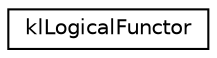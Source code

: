 digraph G
{
  edge [fontname="Helvetica",fontsize="10",labelfontname="Helvetica",labelfontsize="10"];
  node [fontname="Helvetica",fontsize="10",shape=record];
  rankdir=LR;
  Node1 [label="klLogicalFunctor",height=0.2,width=0.4,color="black", fillcolor="white", style="filled",URL="$classkl_logical_functor.html"];
}
